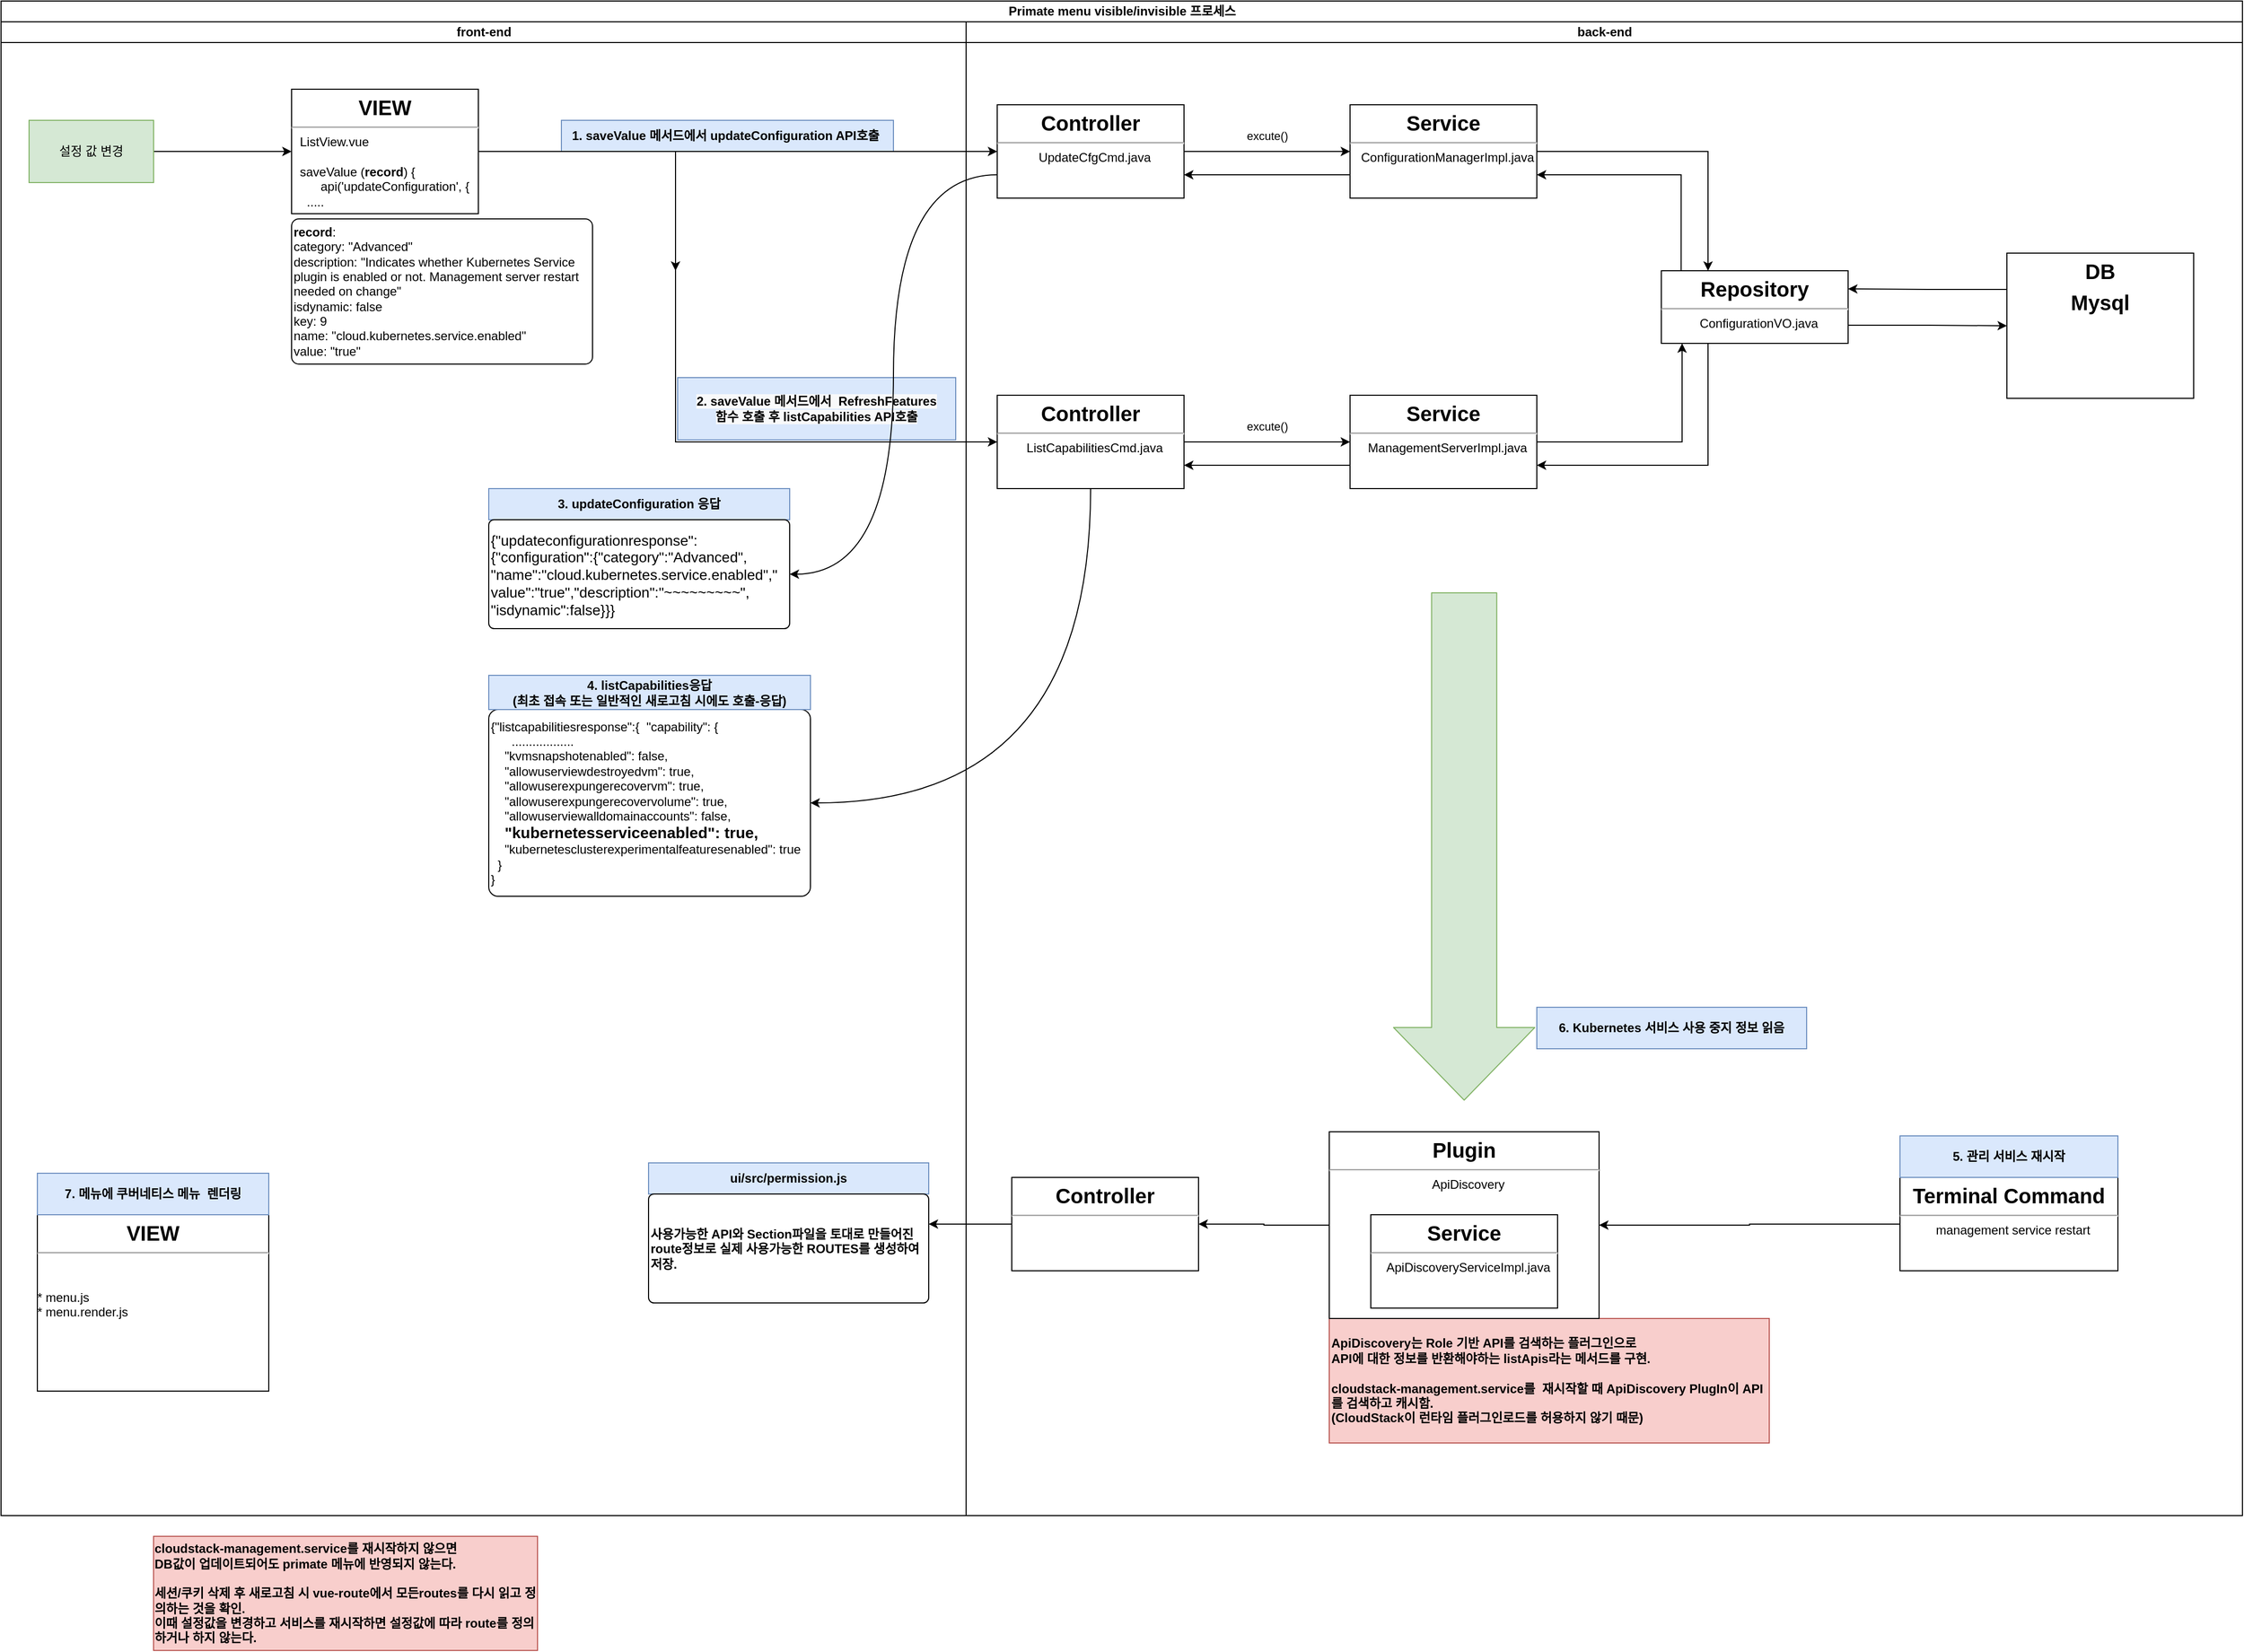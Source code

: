 <mxfile version="14.4.3" type="github">
  <diagram id="sWKhFuuiIyD3STFEA7JW" name="페이지-2">
    <mxGraphModel dx="1422" dy="762" grid="1" gridSize="10" guides="1" tooltips="1" connect="1" arrows="1" fold="1" page="1" pageScale="1" pageWidth="413" pageHeight="291" math="0" shadow="0">
      <root>
        <mxCell id="YF4E0lVN7Hhh0fhB9PgD-0" />
        <mxCell id="YF4E0lVN7Hhh0fhB9PgD-1" parent="YF4E0lVN7Hhh0fhB9PgD-0" />
        <mxCell id="YF4E0lVN7Hhh0fhB9PgD-2" value="Primate menu visible/invisible 프로세스" style="swimlane;html=1;childLayout=stackLayout;resizeParent=1;resizeParentMax=0;startSize=20;verticalAlign=middle;align=center;" parent="YF4E0lVN7Hhh0fhB9PgD-1" vertex="1">
          <mxGeometry x="60" y="100" width="2160" height="1460" as="geometry" />
        </mxCell>
        <mxCell id="YF4E0lVN7Hhh0fhB9PgD-3" value="front-end" style="swimlane;html=1;startSize=20;" parent="YF4E0lVN7Hhh0fhB9PgD-2" vertex="1">
          <mxGeometry y="20" width="930" height="1440" as="geometry" />
        </mxCell>
        <mxCell id="YF4E0lVN7Hhh0fhB9PgD-4" value="&lt;p style=&quot;margin: 0px ; margin-top: 6px ; text-align: center&quot;&gt;&lt;b&gt;&lt;font style=&quot;font-size: 20px&quot;&gt;VIEW&lt;/font&gt;&lt;/b&gt;&lt;/p&gt;&lt;hr&gt;&lt;p style=&quot;margin: 0px ; margin-left: 8px&quot;&gt;&lt;span style=&quot;text-align: center&quot;&gt;ListView.vue&lt;/span&gt;&lt;br&gt;&lt;/p&gt;&lt;p style=&quot;margin: 0px ; margin-left: 8px&quot;&gt;&lt;br&gt;&lt;/p&gt;&lt;p style=&quot;margin: 0px ; margin-left: 8px&quot;&gt;saveValue (&lt;b&gt;record&lt;/b&gt;) {&lt;/p&gt;&lt;p style=&quot;margin: 0px ; margin-left: 8px&quot;&gt;&amp;nbsp; &amp;nbsp; &amp;nbsp; api(&#39;updateConfiguration&#39;, {&lt;/p&gt;&lt;p style=&quot;margin: 0px ; margin-left: 8px&quot;&gt;&amp;nbsp; .....&lt;/p&gt;" style="align=left;overflow=fill;html=1;dropTarget=0;" parent="YF4E0lVN7Hhh0fhB9PgD-3" vertex="1">
          <mxGeometry x="280" y="65" width="180" height="120" as="geometry" />
        </mxCell>
        <mxCell id="30zJfarMqt1oGhW_2tkh-0" value="&lt;div&gt;&lt;font style=&quot;font-size: 12px&quot;&gt;&lt;b&gt;record&lt;/b&gt;:&lt;/font&gt;&lt;/div&gt;&lt;div&gt;&lt;font style=&quot;font-size: 12px&quot;&gt;category: &quot;Advanced&quot;&lt;/font&gt;&lt;/div&gt;&lt;div&gt;&lt;font style=&quot;font-size: 12px&quot;&gt;description: &quot;Indicates whether Kubernetes Service plugin is enabled or not. Management server restart needed on change&quot;&lt;/font&gt;&lt;/div&gt;&lt;div&gt;&lt;font style=&quot;font-size: 12px&quot;&gt;isdynamic: false&lt;/font&gt;&lt;/div&gt;&lt;div&gt;&lt;font style=&quot;font-size: 12px&quot;&gt;key: 9&lt;/font&gt;&lt;/div&gt;&lt;div&gt;&lt;font style=&quot;font-size: 12px&quot;&gt;name: &quot;cloud.kubernetes.service.enabled&quot;&lt;/font&gt;&lt;/div&gt;&lt;div&gt;&lt;font style=&quot;font-size: 12px&quot;&gt;value: &quot;true&quot;&lt;/font&gt;&lt;/div&gt;" style="rounded=1;whiteSpace=wrap;html=1;strokeColor=#000000;align=left;arcSize=5;" parent="YF4E0lVN7Hhh0fhB9PgD-3" vertex="1">
          <mxGeometry x="280" y="190" width="290" height="140" as="geometry" />
        </mxCell>
        <mxCell id="kghr15Wnmh2jGqpMc5R4-0" value="&lt;span style=&quot;text-align: left&quot;&gt;1. saveValue 메서드에서&amp;nbsp;&lt;/span&gt;&lt;span style=&quot;text-align: left&quot;&gt;updateConfiguration API호출&lt;/span&gt;&lt;span style=&quot;text-align: left&quot;&gt;&amp;nbsp;&lt;/span&gt;" style="text;html=1;strokeColor=#6c8ebf;fillColor=#dae8fc;align=center;verticalAlign=middle;whiteSpace=wrap;rounded=0;fontStyle=1" parent="YF4E0lVN7Hhh0fhB9PgD-3" vertex="1">
          <mxGeometry x="540" y="95" width="320" height="30" as="geometry" />
        </mxCell>
        <mxCell id="QWsVM3wBgM_GIMozhOPB-73" value="&lt;span style=&quot;text-align: left&quot;&gt;3. u&lt;/span&gt;&lt;span style=&quot;text-align: left&quot;&gt;pdateConfiguration 응답&lt;/span&gt;" style="text;html=1;strokeColor=#6c8ebf;fillColor=#dae8fc;align=center;verticalAlign=middle;whiteSpace=wrap;rounded=0;fontStyle=1" parent="YF4E0lVN7Hhh0fhB9PgD-3" vertex="1">
          <mxGeometry x="470" y="450" width="290" height="30" as="geometry" />
        </mxCell>
        <mxCell id="9nsnTSfjWOGKSt32Swmm-3" value="&lt;font style=&quot;font-size: 14px&quot;&gt;{&quot;updateconfigurationresponse&quot;:{&quot;configuration&quot;:{&quot;category&quot;:&quot;Advanced&quot;,&lt;br&gt;&quot;name&quot;:&quot;cloud.kubernetes.service.enabled&quot;,&quot;&lt;br&gt;&lt;/font&gt;&lt;div style=&quot;font-size: 14px&quot;&gt;value&quot;:&quot;true&quot;,&quot;description&quot;:&quot;~~~~~~~~~&quot;,&lt;/div&gt;&lt;div style=&quot;font-size: 14px&quot;&gt;&quot;isdynamic&quot;:false}}}&lt;/div&gt;" style="rounded=1;whiteSpace=wrap;html=1;strokeColor=#000000;align=left;arcSize=5;" parent="YF4E0lVN7Hhh0fhB9PgD-3" vertex="1">
          <mxGeometry x="470" y="480" width="290" height="105" as="geometry" />
        </mxCell>
        <mxCell id="ybtEaBYc79Pay8zGlQzz-0" value="&lt;font&gt;&lt;span style=&quot;font-size: 12px&quot;&gt;{&quot;listcapabilitiesresponse&quot;:&lt;/span&gt;&lt;span style=&quot;font-size: 12px&quot;&gt;{&lt;/span&gt;&lt;span style=&quot;font-size: 12px&quot;&gt;&amp;nbsp; &quot;capability&quot;: {&lt;/span&gt;&lt;span style=&quot;font-size: 12px&quot;&gt;&lt;br&gt;&lt;/span&gt;&lt;div style=&quot;font-size: 12px&quot;&gt;&lt;span&gt;&lt;span&gt;&lt;/span&gt;&amp;nbsp; &amp;nbsp; &amp;nbsp; ..................&lt;/span&gt;&lt;/div&gt;&lt;div style=&quot;font-size: 12px&quot;&gt;&lt;span&gt;&amp;nbsp; &amp;nbsp; &quot;kvmsnapshotenabled&quot;: false,&lt;/span&gt;&lt;/div&gt;&lt;div style=&quot;font-size: 12px&quot;&gt;&lt;span&gt;&amp;nbsp; &amp;nbsp; &quot;allowuserviewdestroyedvm&quot;: true,&lt;/span&gt;&lt;/div&gt;&lt;div style=&quot;font-size: 12px&quot;&gt;&lt;span&gt;&amp;nbsp; &amp;nbsp; &quot;allowuserexpungerecovervm&quot;: true,&lt;/span&gt;&lt;/div&gt;&lt;div style=&quot;font-size: 12px&quot;&gt;&lt;span&gt;&amp;nbsp; &amp;nbsp; &quot;allowuserexpungerecovervolume&quot;: true,&lt;/span&gt;&lt;/div&gt;&lt;div style=&quot;font-size: 12px&quot;&gt;&lt;span&gt;&amp;nbsp; &amp;nbsp; &quot;allowuserviewalldomainaccounts&quot;: false,&lt;/span&gt;&lt;/div&gt;&lt;div&gt;&lt;span style=&quot;font-size: 12px&quot;&gt;&amp;nbsp; &amp;nbsp; &lt;/span&gt;&lt;b&gt;&lt;font style=&quot;font-size: 15px&quot;&gt;&quot;kubernetesserviceenabled&quot;: true,&lt;/font&gt;&lt;/b&gt;&lt;/div&gt;&lt;div style=&quot;font-size: 12px&quot;&gt;&lt;span&gt;&amp;nbsp; &amp;nbsp; &quot;kubernetesclusterexperimentalfeaturesenabled&quot;: true&lt;/span&gt;&lt;/div&gt;&lt;div style=&quot;font-size: 12px&quot;&gt;&lt;span&gt;&amp;nbsp; }&lt;/span&gt;&lt;/div&gt;&lt;span style=&quot;font-size: 12px&quot;&gt;}&lt;/span&gt;&lt;span style=&quot;font-size: 12px&quot;&gt;&amp;nbsp;&lt;/span&gt;&lt;br&gt;&lt;/font&gt;" style="rounded=1;whiteSpace=wrap;html=1;strokeColor=#000000;align=left;arcSize=5;" parent="YF4E0lVN7Hhh0fhB9PgD-3" vertex="1">
          <mxGeometry x="470" y="663" width="310" height="180" as="geometry" />
        </mxCell>
        <mxCell id="ybtEaBYc79Pay8zGlQzz-3" value="&lt;span style=&quot;text-align: left&quot;&gt;4.&amp;nbsp;&lt;/span&gt;listCapabilities&lt;span style=&quot;text-align: left&quot;&gt;응답 &lt;br&gt;(최초 접속 또는 일반적인 새로고침 시에도 호출-응답)&lt;/span&gt;" style="text;html=1;strokeColor=#6c8ebf;fillColor=#dae8fc;align=center;verticalAlign=middle;whiteSpace=wrap;rounded=0;fontStyle=1" parent="YF4E0lVN7Hhh0fhB9PgD-3" vertex="1">
          <mxGeometry x="470" y="630" width="310" height="33" as="geometry" />
        </mxCell>
        <mxCell id="ybtEaBYc79Pay8zGlQzz-6" value="&lt;span style=&quot;background-color: rgb(248 , 249 , 250) ; text-align: left&quot;&gt;2. saveValue 메서드에서&amp;nbsp;&lt;/span&gt;&lt;span style=&quot;background-color: rgb(248 , 249 , 250) ; text-align: left&quot;&gt;&amp;nbsp;&lt;/span&gt;&lt;span style=&quot;background-color: rgb(248 , 249 , 250)&quot;&gt;RefreshFeatures &lt;br&gt;함수 호출&amp;nbsp;&lt;/span&gt;&lt;span style=&quot;background-color: rgb(248 , 249 , 250)&quot;&gt;후&amp;nbsp;listCapabilities API호출&lt;/span&gt;" style="text;html=1;strokeColor=#6c8ebf;fillColor=#dae8fc;align=center;verticalAlign=middle;whiteSpace=wrap;rounded=0;fontStyle=1;rotation=0;" parent="YF4E0lVN7Hhh0fhB9PgD-3" vertex="1">
          <mxGeometry x="652" y="343" width="268" height="60" as="geometry" />
        </mxCell>
        <mxCell id="-MsYRb35fPwuxTCojYqi-1" value="&lt;p style=&quot;margin: 0px ; margin-top: 6px ; text-align: center&quot;&gt;&lt;b&gt;&lt;font style=&quot;font-size: 20px&quot;&gt;VIEW&lt;/font&gt;&lt;/b&gt;&lt;/p&gt;&lt;hr&gt;&lt;p style=&quot;margin: 0px ; margin-left: 8px&quot;&gt;&lt;/p&gt;&lt;span style=&quot;text-align: center&quot;&gt;&lt;br&gt;&lt;br&gt;* menu.js&lt;br&gt;* menu.render.js&lt;br&gt;&lt;/span&gt;&lt;p style=&quot;margin: 0px ; margin-left: 8px&quot;&gt;&lt;br&gt;&lt;/p&gt;" style="align=left;overflow=fill;html=1;dropTarget=0;" parent="YF4E0lVN7Hhh0fhB9PgD-3" vertex="1">
          <mxGeometry x="35" y="1150" width="223" height="170" as="geometry" />
        </mxCell>
        <mxCell id="-MsYRb35fPwuxTCojYqi-2" value="&lt;span style=&quot;text-align: left&quot;&gt;7.&amp;nbsp;메뉴에 쿠버네티스 메뉴&amp;nbsp; 렌더링&lt;/span&gt;" style="text;html=1;strokeColor=#6c8ebf;fillColor=#dae8fc;align=center;verticalAlign=middle;whiteSpace=wrap;rounded=0;fontStyle=1" parent="YF4E0lVN7Hhh0fhB9PgD-3" vertex="1">
          <mxGeometry x="35" y="1110" width="223" height="40" as="geometry" />
        </mxCell>
        <mxCell id="RkyHaamI9Xc2l9AKGEXz-0" value="" style="endArrow=classic;html=1;" parent="YF4E0lVN7Hhh0fhB9PgD-3" edge="1">
          <mxGeometry width="50" height="50" relative="1" as="geometry">
            <mxPoint x="650" y="130" as="sourcePoint" />
            <mxPoint x="650" y="240" as="targetPoint" />
          </mxGeometry>
        </mxCell>
        <mxCell id="-uuOTyQ5Aw0-R2vqLOoh-0" style="edgeStyle=orthogonalEdgeStyle;rounded=0;orthogonalLoop=1;jettySize=auto;html=1;exitX=1;exitY=0.5;exitDx=0;exitDy=0;" parent="YF4E0lVN7Hhh0fhB9PgD-3" source="lx2xQSGZo_KzuF0OdhNT-0" target="YF4E0lVN7Hhh0fhB9PgD-4" edge="1">
          <mxGeometry relative="1" as="geometry" />
        </mxCell>
        <mxCell id="lx2xQSGZo_KzuF0OdhNT-0" value="설정 값 변경" style="rounded=0;whiteSpace=wrap;html=1;fillColor=#d5e8d4;strokeColor=#82b366;" parent="YF4E0lVN7Hhh0fhB9PgD-3" vertex="1">
          <mxGeometry x="27" y="95" width="120" height="60" as="geometry" />
        </mxCell>
        <mxCell id="S-putGSGb9zX159UAM5Z-14" value="&lt;div style=&quot;text-align: left&quot;&gt;ui/src/permission.js&lt;/div&gt;" style="text;html=1;strokeColor=#6c8ebf;fillColor=#dae8fc;align=center;verticalAlign=middle;whiteSpace=wrap;rounded=0;fontStyle=1" vertex="1" parent="YF4E0lVN7Hhh0fhB9PgD-3">
          <mxGeometry x="624" y="1100" width="270" height="30" as="geometry" />
        </mxCell>
        <mxCell id="S-putGSGb9zX159UAM5Z-15" value="&lt;font style=&quot;font-size: 12px&quot;&gt;&lt;b&gt;사용가능한 API와 Section파일을 토대로 만들어진 route정보로 실제 사용가능한 ROUTES를 생성하여 저장.&lt;/b&gt;&lt;/font&gt;" style="rounded=1;whiteSpace=wrap;html=1;strokeColor=#000000;align=left;arcSize=5;" vertex="1" parent="YF4E0lVN7Hhh0fhB9PgD-3">
          <mxGeometry x="624" y="1130" width="270" height="105" as="geometry" />
        </mxCell>
        <mxCell id="YF4E0lVN7Hhh0fhB9PgD-5" value="" style="edgeStyle=orthogonalEdgeStyle;rounded=0;orthogonalLoop=1;jettySize=auto;html=1;" parent="YF4E0lVN7Hhh0fhB9PgD-2" source="YF4E0lVN7Hhh0fhB9PgD-4" target="YF4E0lVN7Hhh0fhB9PgD-7" edge="1">
          <mxGeometry relative="1" as="geometry" />
        </mxCell>
        <mxCell id="S-putGSGb9zX159UAM5Z-13" value="" style="edgeStyle=orthogonalEdgeStyle;rounded=0;orthogonalLoop=1;jettySize=auto;html=1;" edge="1" parent="YF4E0lVN7Hhh0fhB9PgD-2" source="S-putGSGb9zX159UAM5Z-11">
          <mxGeometry relative="1" as="geometry">
            <mxPoint x="894" y="1179" as="targetPoint" />
          </mxGeometry>
        </mxCell>
        <mxCell id="YF4E0lVN7Hhh0fhB9PgD-6" value="back-end" style="swimlane;html=1;startSize=20;" parent="YF4E0lVN7Hhh0fhB9PgD-2" vertex="1">
          <mxGeometry x="930" y="20" width="1230" height="1440" as="geometry" />
        </mxCell>
        <mxCell id="YF4E0lVN7Hhh0fhB9PgD-7" value="&lt;p style=&quot;margin: 6px 0px 0px&quot;&gt;&lt;b&gt;&lt;font style=&quot;font-size: 20px&quot;&gt;Controller&lt;/font&gt;&lt;/b&gt;&lt;/p&gt;&lt;hr&gt;&lt;p style=&quot;margin: 0px ; margin-left: 8px&quot;&gt;&lt;span&gt;UpdateCfgCmd.java&lt;/span&gt;&lt;br&gt;&lt;/p&gt;" style="align=center;overflow=fill;html=1;dropTarget=0;" parent="YF4E0lVN7Hhh0fhB9PgD-6" vertex="1">
          <mxGeometry x="30" y="80" width="180" height="90" as="geometry" />
        </mxCell>
        <mxCell id="YF4E0lVN7Hhh0fhB9PgD-8" value="&lt;p style=&quot;margin: 6px 0px 0px&quot;&gt;&lt;b&gt;&lt;font style=&quot;font-size: 20px&quot;&gt;Service&lt;/font&gt;&lt;/b&gt;&lt;/p&gt;&lt;hr&gt;&lt;p style=&quot;margin: 0px ; margin-left: 8px&quot;&gt;ConfigurationManagerImpl.java&lt;/p&gt;" style="align=center;overflow=fill;html=1;dropTarget=0;" parent="YF4E0lVN7Hhh0fhB9PgD-6" vertex="1">
          <mxGeometry x="370" y="80" width="180" height="90" as="geometry" />
        </mxCell>
        <mxCell id="YF4E0lVN7Hhh0fhB9PgD-45" style="edgeStyle=orthogonalEdgeStyle;rounded=0;orthogonalLoop=1;jettySize=auto;html=1;exitX=1;exitY=0.75;exitDx=0;exitDy=0;entryX=0;entryY=0.5;entryDx=0;entryDy=0;align=center;" parent="YF4E0lVN7Hhh0fhB9PgD-6" source="YF4E0lVN7Hhh0fhB9PgD-46" target="YF4E0lVN7Hhh0fhB9PgD-54" edge="1">
          <mxGeometry relative="1" as="geometry" />
        </mxCell>
        <mxCell id="ybtEaBYc79Pay8zGlQzz-10" style="edgeStyle=orthogonalEdgeStyle;rounded=0;orthogonalLoop=1;jettySize=auto;html=1;exitX=0.25;exitY=1;exitDx=0;exitDy=0;entryX=1;entryY=0.75;entryDx=0;entryDy=0;" parent="YF4E0lVN7Hhh0fhB9PgD-6" source="YF4E0lVN7Hhh0fhB9PgD-46" target="QWsVM3wBgM_GIMozhOPB-75" edge="1">
          <mxGeometry relative="1" as="geometry" />
        </mxCell>
        <mxCell id="DiwUjMXcBK-bREjLJ3jC-0" style="edgeStyle=orthogonalEdgeStyle;rounded=0;orthogonalLoop=1;jettySize=auto;html=1;exitX=0.106;exitY=0.014;exitDx=0;exitDy=0;entryX=1;entryY=0.75;entryDx=0;entryDy=0;exitPerimeter=0;" parent="YF4E0lVN7Hhh0fhB9PgD-6" source="YF4E0lVN7Hhh0fhB9PgD-46" target="YF4E0lVN7Hhh0fhB9PgD-8" edge="1">
          <mxGeometry relative="1" as="geometry" />
        </mxCell>
        <mxCell id="YF4E0lVN7Hhh0fhB9PgD-46" value="&lt;p style=&quot;margin: 6px 0px 0px&quot;&gt;&lt;b&gt;&lt;font style=&quot;font-size: 20px&quot;&gt;Repository&lt;/font&gt;&lt;/b&gt;&lt;/p&gt;&lt;hr&gt;&lt;p style=&quot;margin: 0px ; margin-left: 8px&quot;&gt;ConfigurationVO.java&lt;/p&gt;" style="align=center;overflow=fill;html=1;dropTarget=0;" parent="YF4E0lVN7Hhh0fhB9PgD-6" vertex="1">
          <mxGeometry x="670" y="240" width="180" height="70" as="geometry" />
        </mxCell>
        <mxCell id="YF4E0lVN7Hhh0fhB9PgD-47" style="edgeStyle=orthogonalEdgeStyle;rounded=0;orthogonalLoop=1;jettySize=auto;html=1;exitX=1;exitY=0.5;exitDx=0;exitDy=0;align=center;entryX=0.25;entryY=0;entryDx=0;entryDy=0;" parent="YF4E0lVN7Hhh0fhB9PgD-6" source="YF4E0lVN7Hhh0fhB9PgD-8" target="YF4E0lVN7Hhh0fhB9PgD-46" edge="1">
          <mxGeometry relative="1" as="geometry">
            <mxPoint x="696" y="239" as="targetPoint" />
          </mxGeometry>
        </mxCell>
        <mxCell id="ybtEaBYc79Pay8zGlQzz-11" style="edgeStyle=orthogonalEdgeStyle;rounded=0;orthogonalLoop=1;jettySize=auto;html=1;exitX=0;exitY=0.25;exitDx=0;exitDy=0;entryX=1;entryY=0.25;entryDx=0;entryDy=0;" parent="YF4E0lVN7Hhh0fhB9PgD-6" source="YF4E0lVN7Hhh0fhB9PgD-54" target="YF4E0lVN7Hhh0fhB9PgD-46" edge="1">
          <mxGeometry relative="1" as="geometry" />
        </mxCell>
        <mxCell id="YF4E0lVN7Hhh0fhB9PgD-54" value="&lt;p style=&quot;margin: 6px 0px 0px; text-align: center; font-size: 20px;&quot;&gt;&lt;b style=&quot;font-size: 20px;&quot;&gt;DB&lt;/b&gt;&lt;/p&gt;&lt;p style=&quot;margin: 6px 0px 0px; text-align: center; font-size: 20px;&quot;&gt;&lt;b style=&quot;font-size: 20px;&quot;&gt;Mysql&lt;/b&gt;&lt;/p&gt;" style="align=left;overflow=fill;html=1;dropTarget=0;fontSize=20;" parent="YF4E0lVN7Hhh0fhB9PgD-6" vertex="1">
          <mxGeometry x="1003" y="223" width="180" height="140" as="geometry" />
        </mxCell>
        <mxCell id="QWsVM3wBgM_GIMozhOPB-70" value="&lt;p style=&quot;margin: 6px 0px 0px&quot;&gt;&lt;b&gt;&lt;font style=&quot;font-size: 20px&quot;&gt;Controller&lt;/font&gt;&lt;/b&gt;&lt;/p&gt;&lt;hr&gt;&lt;p style=&quot;margin: 0px ; margin-left: 8px&quot;&gt;&lt;span&gt;ListCapabilitiesCmd.java&lt;/span&gt;&lt;br&gt;&lt;/p&gt;" style="align=center;overflow=fill;html=1;dropTarget=0;" parent="YF4E0lVN7Hhh0fhB9PgD-6" vertex="1">
          <mxGeometry x="30" y="360" width="180" height="90" as="geometry" />
        </mxCell>
        <mxCell id="9nsnTSfjWOGKSt32Swmm-0" style="edgeStyle=orthogonalEdgeStyle;rounded=0;orthogonalLoop=1;jettySize=auto;html=1;exitX=1;exitY=0.5;exitDx=0;exitDy=0;" parent="YF4E0lVN7Hhh0fhB9PgD-6" source="QWsVM3wBgM_GIMozhOPB-75" edge="1">
          <mxGeometry relative="1" as="geometry">
            <mxPoint x="690" y="310" as="targetPoint" />
            <Array as="points">
              <mxPoint x="690" y="405" />
            </Array>
          </mxGeometry>
        </mxCell>
        <mxCell id="9nsnTSfjWOGKSt32Swmm-1" style="edgeStyle=orthogonalEdgeStyle;orthogonalLoop=1;jettySize=auto;html=1;exitX=0;exitY=0.75;exitDx=0;exitDy=0;entryX=1;entryY=0.75;entryDx=0;entryDy=0;curved=1;" parent="YF4E0lVN7Hhh0fhB9PgD-6" source="QWsVM3wBgM_GIMozhOPB-75" target="QWsVM3wBgM_GIMozhOPB-70" edge="1">
          <mxGeometry relative="1" as="geometry" />
        </mxCell>
        <mxCell id="QWsVM3wBgM_GIMozhOPB-75" value="&lt;p style=&quot;margin: 6px 0px 0px&quot;&gt;&lt;b&gt;&lt;font style=&quot;font-size: 20px&quot;&gt;Service&lt;/font&gt;&lt;/b&gt;&lt;/p&gt;&lt;hr&gt;&lt;p style=&quot;margin: 0px ; margin-left: 8px&quot;&gt;&lt;span&gt;ManagementServerImpl.java&lt;/span&gt;&lt;br&gt;&lt;/p&gt;" style="align=center;overflow=fill;html=1;dropTarget=0;" parent="YF4E0lVN7Hhh0fhB9PgD-6" vertex="1">
          <mxGeometry x="370" y="360" width="180" height="90" as="geometry" />
        </mxCell>
        <mxCell id="QWsVM3wBgM_GIMozhOPB-77" value="excute()" style="edgeStyle=orthogonalEdgeStyle;rounded=0;orthogonalLoop=1;jettySize=auto;html=1;align=center;entryX=0;entryY=0.5;entryDx=0;entryDy=0;" parent="YF4E0lVN7Hhh0fhB9PgD-6" source="YF4E0lVN7Hhh0fhB9PgD-7" target="YF4E0lVN7Hhh0fhB9PgD-8" edge="1">
          <mxGeometry y="15" relative="1" as="geometry">
            <mxPoint x="220" y="135" as="sourcePoint" />
            <mxPoint x="380" y="135" as="targetPoint" />
            <mxPoint as="offset" />
          </mxGeometry>
        </mxCell>
        <mxCell id="QWsVM3wBgM_GIMozhOPB-79" value="excute()" style="edgeStyle=orthogonalEdgeStyle;rounded=0;orthogonalLoop=1;jettySize=auto;html=1;align=center;entryX=0;entryY=0.5;entryDx=0;entryDy=0;exitX=1;exitY=0.5;exitDx=0;exitDy=0;" parent="YF4E0lVN7Hhh0fhB9PgD-6" source="QWsVM3wBgM_GIMozhOPB-70" target="QWsVM3wBgM_GIMozhOPB-75" edge="1">
          <mxGeometry y="15" relative="1" as="geometry">
            <mxPoint x="210" y="350" as="sourcePoint" />
            <mxPoint x="370" y="350" as="targetPoint" />
            <mxPoint as="offset" />
          </mxGeometry>
        </mxCell>
        <mxCell id="ybtEaBYc79Pay8zGlQzz-7" style="edgeStyle=orthogonalEdgeStyle;orthogonalLoop=1;jettySize=auto;html=1;entryX=1;entryY=0.75;entryDx=0;entryDy=0;curved=1;exitX=0;exitY=0.75;exitDx=0;exitDy=0;" parent="YF4E0lVN7Hhh0fhB9PgD-6" source="YF4E0lVN7Hhh0fhB9PgD-8" target="YF4E0lVN7Hhh0fhB9PgD-7" edge="1">
          <mxGeometry relative="1" as="geometry">
            <mxPoint x="330" y="150" as="sourcePoint" />
            <mxPoint x="210" y="140" as="targetPoint" />
          </mxGeometry>
        </mxCell>
        <mxCell id="S-putGSGb9zX159UAM5Z-8" style="edgeStyle=orthogonalEdgeStyle;rounded=0;orthogonalLoop=1;jettySize=auto;html=1;exitX=0;exitY=0.5;exitDx=0;exitDy=0;entryX=1;entryY=0.5;entryDx=0;entryDy=0;" edge="1" parent="YF4E0lVN7Hhh0fhB9PgD-6" source="S-putGSGb9zX159UAM5Z-6" target="S-putGSGb9zX159UAM5Z-2">
          <mxGeometry relative="1" as="geometry" />
        </mxCell>
        <mxCell id="S-putGSGb9zX159UAM5Z-6" value="&lt;p style=&quot;margin: 6px 0px 0px&quot;&gt;&lt;span style=&quot;font-size: 20px&quot;&gt;&lt;b&gt;Terminal Command&lt;/b&gt;&lt;/span&gt;&lt;br&gt;&lt;/p&gt;&lt;hr&gt;&lt;p style=&quot;margin: 0px ; margin-left: 8px&quot;&gt;management service restart&lt;br&gt;&lt;/p&gt;" style="align=center;overflow=fill;html=1;dropTarget=0;" vertex="1" parent="YF4E0lVN7Hhh0fhB9PgD-6">
          <mxGeometry x="900" y="1114" width="210" height="90" as="geometry" />
        </mxCell>
        <mxCell id="S-putGSGb9zX159UAM5Z-10" value="ApiDiscovery는&amp;nbsp;&lt;span&gt;Role 기반 API를 검색하는 플러그인으로&amp;nbsp;&lt;/span&gt;&lt;br&gt;&lt;div&gt;API에 대한 정보를 반환해야하는 listApis라는 메서드를 구현.&lt;/div&gt;&lt;div&gt;&lt;br&gt;&lt;/div&gt;&lt;div&gt;&lt;span&gt;cloudstack-management.service를&amp;nbsp; 재시작할 때&amp;nbsp;&lt;/span&gt;&lt;span&gt;ApiDiscovery PlugIn이 API를 검색하고 캐시함.&amp;nbsp;&lt;/span&gt;&lt;/div&gt;&lt;div&gt;(CloudStack이 런타임 플러그인로드를 허용하지 않기 때문)&lt;/div&gt;" style="text;html=1;strokeColor=#b85450;fillColor=#f8cecc;align=left;verticalAlign=middle;whiteSpace=wrap;rounded=0;fontStyle=1" vertex="1" parent="YF4E0lVN7Hhh0fhB9PgD-6">
          <mxGeometry x="350" y="1250" width="424" height="120" as="geometry" />
        </mxCell>
        <mxCell id="S-putGSGb9zX159UAM5Z-11" value="&lt;p style=&quot;margin: 6px 0px 0px&quot;&gt;&lt;b&gt;&lt;font style=&quot;font-size: 20px&quot;&gt;Controller&lt;/font&gt;&lt;/b&gt;&lt;/p&gt;&lt;hr&gt;&lt;p style=&quot;margin: 0px ; margin-left: 8px&quot;&gt;&lt;br&gt;&lt;/p&gt;" style="align=center;overflow=fill;html=1;dropTarget=0;" vertex="1" parent="YF4E0lVN7Hhh0fhB9PgD-6">
          <mxGeometry x="44" y="1114" width="180" height="90" as="geometry" />
        </mxCell>
        <mxCell id="S-putGSGb9zX159UAM5Z-16" value="" style="group" vertex="1" connectable="0" parent="YF4E0lVN7Hhh0fhB9PgD-6">
          <mxGeometry x="350" y="1070" width="260" height="180" as="geometry" />
        </mxCell>
        <mxCell id="S-putGSGb9zX159UAM5Z-2" value="&lt;p style=&quot;margin: 6px 0px 0px&quot;&gt;&lt;b&gt;&lt;font style=&quot;font-size: 20px&quot;&gt;Plugin&lt;/font&gt;&lt;/b&gt;&lt;/p&gt;&lt;hr&gt;&lt;p style=&quot;margin: 0px ; margin-left: 8px&quot;&gt;ApiDiscovery&lt;br&gt;&lt;/p&gt;" style="align=center;overflow=fill;html=1;dropTarget=0;" vertex="1" parent="S-putGSGb9zX159UAM5Z-16">
          <mxGeometry width="260" height="180" as="geometry" />
        </mxCell>
        <mxCell id="S-putGSGb9zX159UAM5Z-1" value="&lt;p style=&quot;margin: 6px 0px 0px&quot;&gt;&lt;b&gt;&lt;font style=&quot;font-size: 20px&quot;&gt;Service&lt;/font&gt;&lt;/b&gt;&lt;/p&gt;&lt;hr&gt;&lt;p style=&quot;margin: 0px ; margin-left: 8px&quot;&gt;ApiDiscoveryServiceImpl.java&lt;br&gt;&lt;/p&gt;" style="align=center;overflow=fill;html=1;dropTarget=0;" vertex="1" parent="S-putGSGb9zX159UAM5Z-16">
          <mxGeometry x="40" y="80" width="180" height="90" as="geometry" />
        </mxCell>
        <mxCell id="S-putGSGb9zX159UAM5Z-17" style="edgeStyle=orthogonalEdgeStyle;rounded=0;orthogonalLoop=1;jettySize=auto;html=1;exitX=0;exitY=0.5;exitDx=0;exitDy=0;" edge="1" parent="YF4E0lVN7Hhh0fhB9PgD-6" source="S-putGSGb9zX159UAM5Z-2" target="S-putGSGb9zX159UAM5Z-11">
          <mxGeometry relative="1" as="geometry" />
        </mxCell>
        <mxCell id="S-putGSGb9zX159UAM5Z-18" value="" style="shape=flexArrow;endArrow=classic;html=1;width=62.759;endSize=23.007;endWidth=72.366;fillColor=#d5e8d4;strokeColor=#82b366;" edge="1" parent="YF4E0lVN7Hhh0fhB9PgD-6">
          <mxGeometry width="50" height="50" relative="1" as="geometry">
            <mxPoint x="480" y="550" as="sourcePoint" />
            <mxPoint x="480" y="1040" as="targetPoint" />
          </mxGeometry>
        </mxCell>
        <mxCell id="S-putGSGb9zX159UAM5Z-20" value="&lt;span style=&quot;text-align: left&quot;&gt;5.&amp;nbsp;관리 서비스 재시작&lt;/span&gt;" style="text;html=1;strokeColor=#6c8ebf;fillColor=#dae8fc;align=center;verticalAlign=middle;whiteSpace=wrap;rounded=0;fontStyle=1" vertex="1" parent="YF4E0lVN7Hhh0fhB9PgD-6">
          <mxGeometry x="900" y="1074" width="210" height="40" as="geometry" />
        </mxCell>
        <mxCell id="S-putGSGb9zX159UAM5Z-71" value="&lt;span style=&quot;text-align: left&quot;&gt;6.&amp;nbsp;&lt;/span&gt;&lt;span style=&quot;text-align: left&quot;&gt;Kubernetes 서비스 사용 중지 정보 읽음&lt;/span&gt;" style="text;html=1;strokeColor=#6c8ebf;fillColor=#dae8fc;align=center;verticalAlign=middle;whiteSpace=wrap;rounded=0;fontStyle=1" vertex="1" parent="YF4E0lVN7Hhh0fhB9PgD-6">
          <mxGeometry x="550" y="950" width="260" height="40" as="geometry" />
        </mxCell>
        <mxCell id="QWsVM3wBgM_GIMozhOPB-72" style="edgeStyle=orthogonalEdgeStyle;rounded=0;orthogonalLoop=1;jettySize=auto;html=1;exitX=1;exitY=0.5;exitDx=0;exitDy=0;entryX=0;entryY=0.5;entryDx=0;entryDy=0;" parent="YF4E0lVN7Hhh0fhB9PgD-2" source="YF4E0lVN7Hhh0fhB9PgD-4" target="QWsVM3wBgM_GIMozhOPB-70" edge="1">
          <mxGeometry relative="1" as="geometry">
            <Array as="points">
              <mxPoint x="650" y="145" />
              <mxPoint x="650" y="425" />
            </Array>
          </mxGeometry>
        </mxCell>
        <mxCell id="9nsnTSfjWOGKSt32Swmm-4" style="edgeStyle=orthogonalEdgeStyle;curved=1;orthogonalLoop=1;jettySize=auto;html=1;exitX=0.5;exitY=1;exitDx=0;exitDy=0;entryX=1;entryY=0.5;entryDx=0;entryDy=0;" parent="YF4E0lVN7Hhh0fhB9PgD-2" source="QWsVM3wBgM_GIMozhOPB-70" target="ybtEaBYc79Pay8zGlQzz-0" edge="1">
          <mxGeometry relative="1" as="geometry" />
        </mxCell>
        <mxCell id="ybtEaBYc79Pay8zGlQzz-5" style="edgeStyle=orthogonalEdgeStyle;curved=1;orthogonalLoop=1;jettySize=auto;html=1;exitX=0;exitY=0.75;exitDx=0;exitDy=0;entryX=1;entryY=0.5;entryDx=0;entryDy=0;" parent="YF4E0lVN7Hhh0fhB9PgD-2" source="YF4E0lVN7Hhh0fhB9PgD-7" target="9nsnTSfjWOGKSt32Swmm-3" edge="1">
          <mxGeometry relative="1" as="geometry" />
        </mxCell>
        <mxCell id="ybtEaBYc79Pay8zGlQzz-16" value="&lt;div style=&quot;text-align: left&quot;&gt;&lt;span&gt;cloudstack-management.service를 재시작하지 않으면&lt;br&gt;DB값이 업데이트되어도 primate 메뉴에 반영되지 않는다.&lt;/span&gt;&lt;/div&gt;&lt;div style=&quot;text-align: left&quot;&gt;&lt;span&gt;&lt;br&gt;&lt;/span&gt;&lt;/div&gt;&lt;div style=&quot;text-align: left&quot;&gt;세션/쿠키 삭제 후 새로고침 시 vue-route에서 모든routes를 다시 읽고 정의하는 것을 확인.&lt;/div&gt;&lt;div style=&quot;text-align: left&quot;&gt;이때 설정값을 변경하고 서비스를 재시작하면 설정값에 따라 route를 정의하거나 하지 않는다.&lt;/div&gt;" style="text;html=1;strokeColor=#b85450;fillColor=#f8cecc;align=center;verticalAlign=middle;whiteSpace=wrap;rounded=0;fontStyle=1" parent="YF4E0lVN7Hhh0fhB9PgD-1" vertex="1">
          <mxGeometry x="207" y="1580" width="370" height="110" as="geometry" />
        </mxCell>
      </root>
    </mxGraphModel>
  </diagram>
</mxfile>
